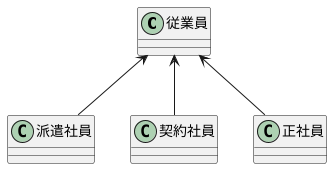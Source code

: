 @startuml
class 従業員 {

}
class 派遣社員 {

}
class 契約社員 {
    
}
class 正社員 {
    
}
従業員 <-- 派遣社員
従業員 <-- 契約社員
従業員 <-- 正社員
@enduml